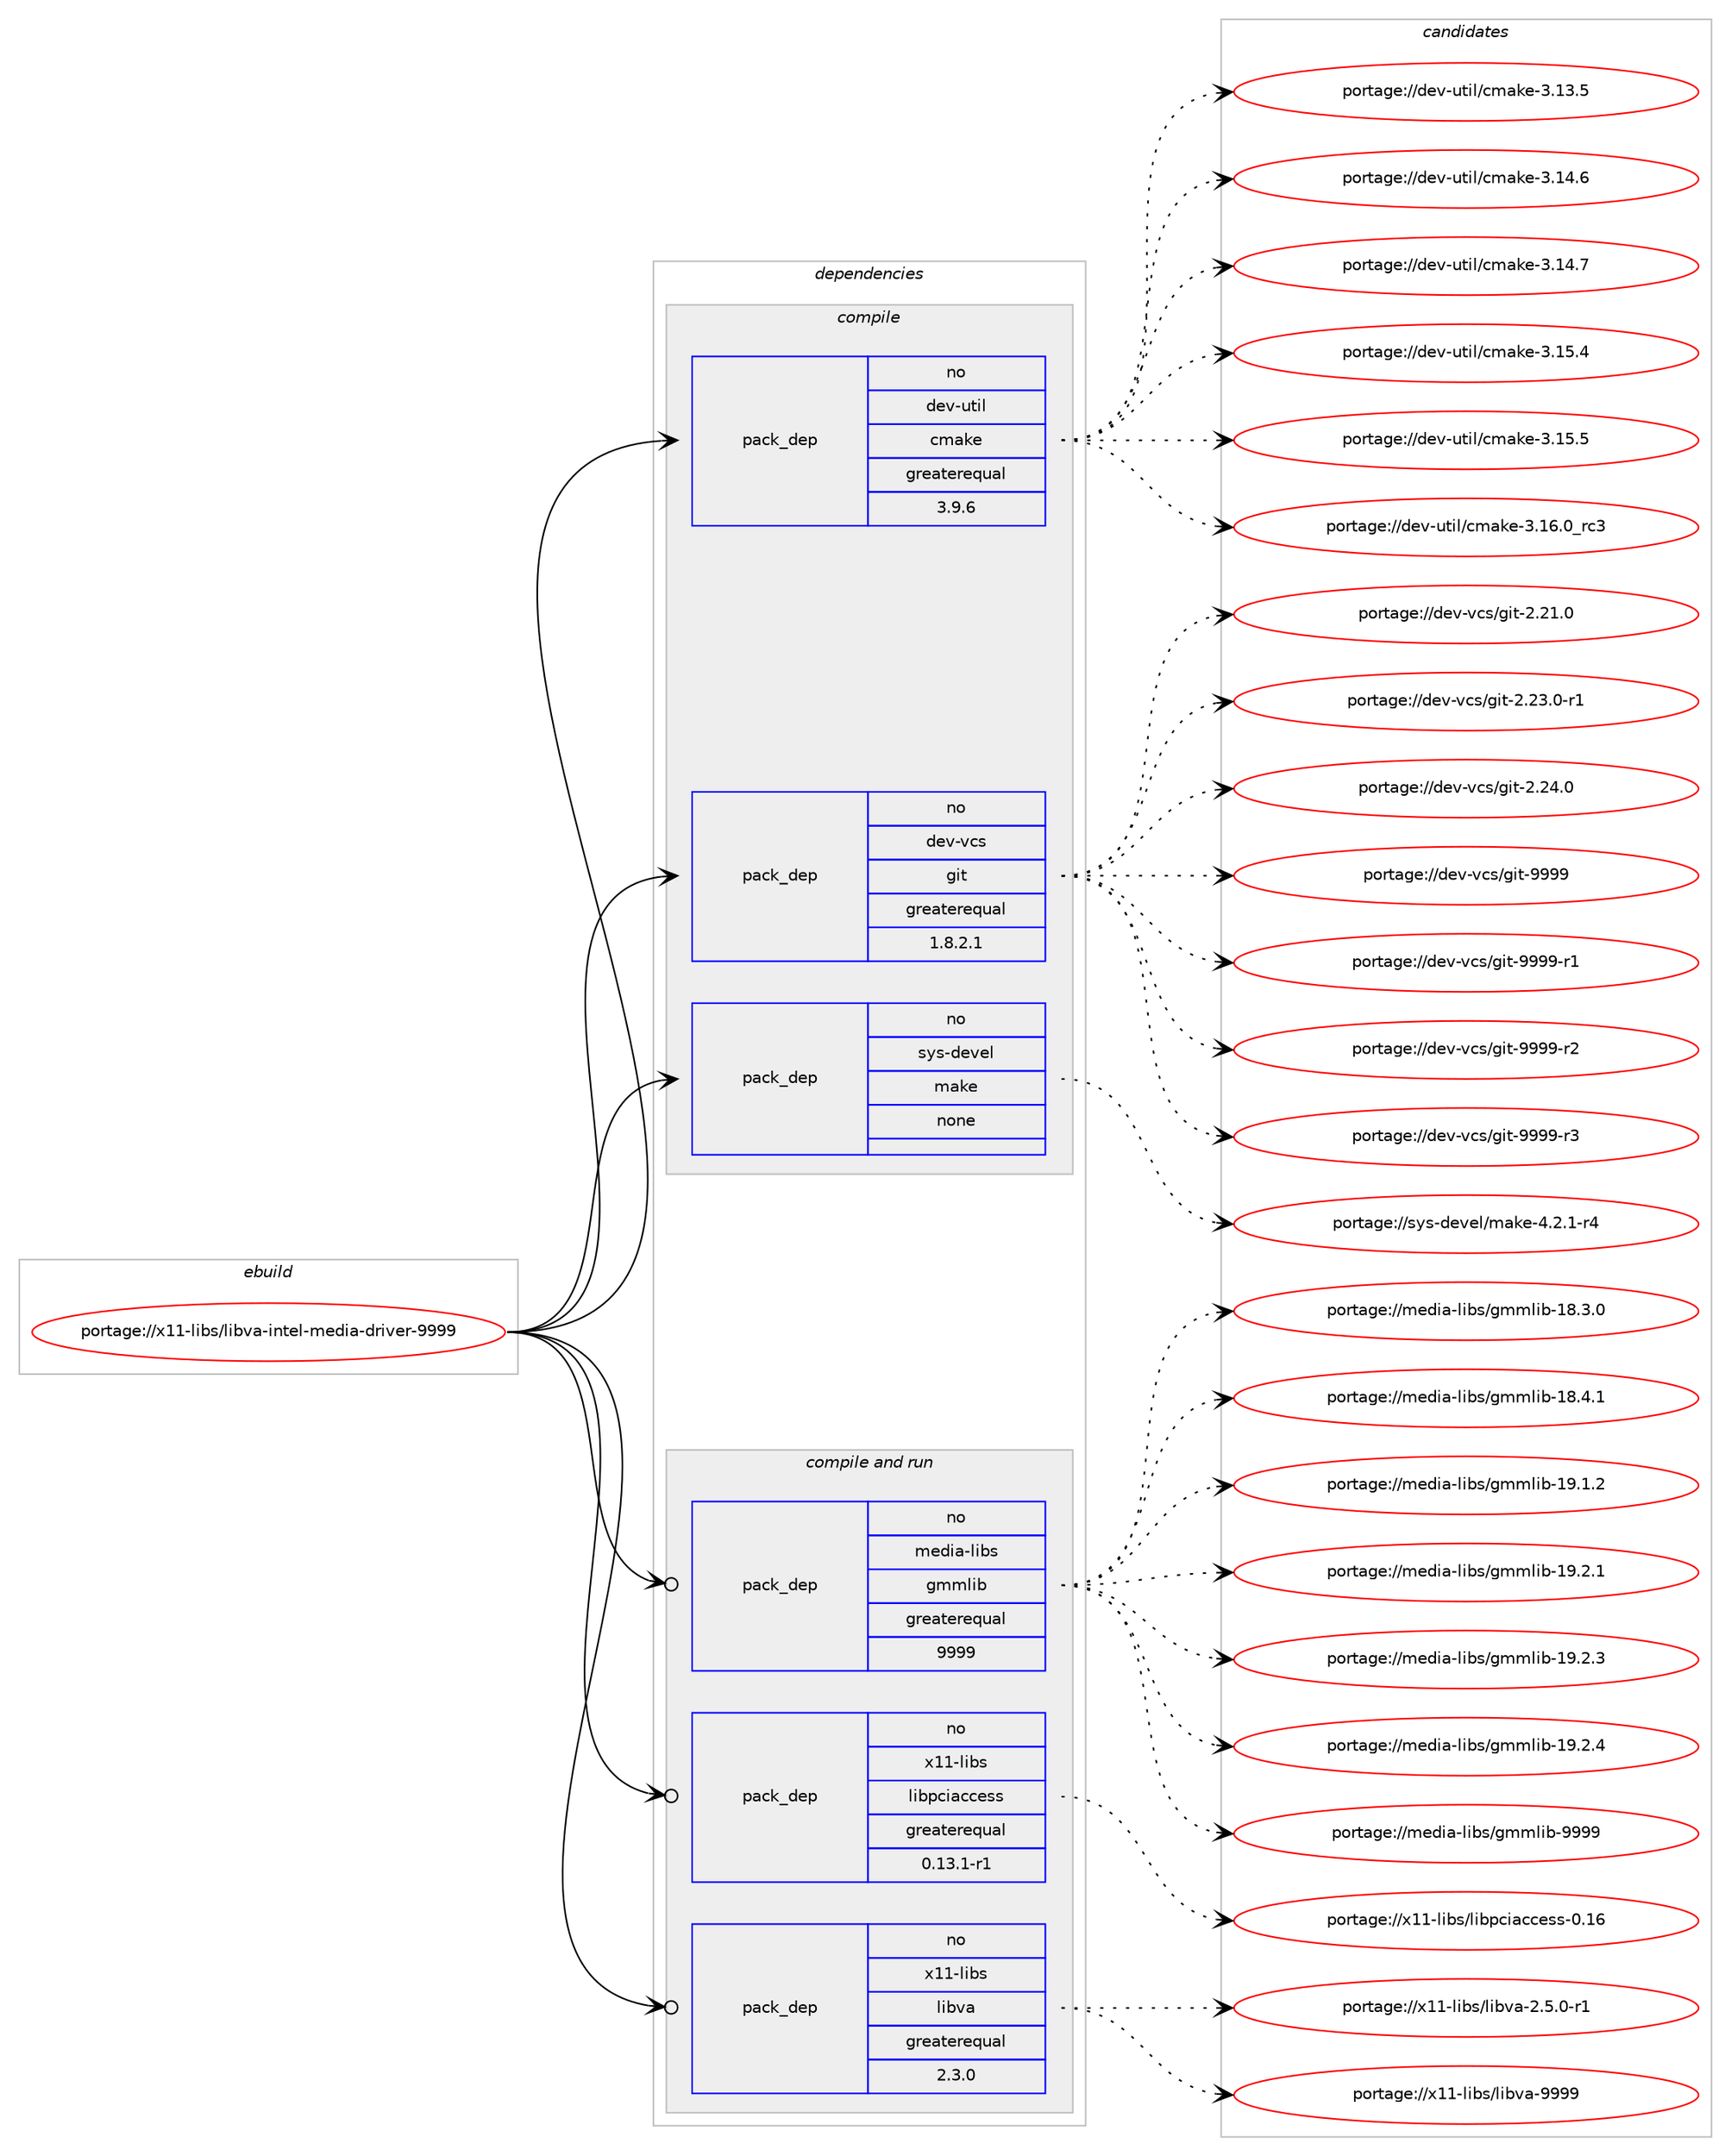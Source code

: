 digraph prolog {

# *************
# Graph options
# *************

newrank=true;
concentrate=true;
compound=true;
graph [rankdir=LR,fontname=Helvetica,fontsize=10,ranksep=1.5];#, ranksep=2.5, nodesep=0.2];
edge  [arrowhead=vee];
node  [fontname=Helvetica,fontsize=10];

# **********
# The ebuild
# **********

subgraph cluster_leftcol {
color=gray;
rank=same;
label=<<i>ebuild</i>>;
id [label="portage://x11-libs/libva-intel-media-driver-9999", color=red, width=4, href="../x11-libs/libva-intel-media-driver-9999.svg"];
}

# ****************
# The dependencies
# ****************

subgraph cluster_midcol {
color=gray;
label=<<i>dependencies</i>>;
subgraph cluster_compile {
fillcolor="#eeeeee";
style=filled;
label=<<i>compile</i>>;
subgraph pack334345 {
dependency450477 [label=<<TABLE BORDER="0" CELLBORDER="1" CELLSPACING="0" CELLPADDING="4" WIDTH="220"><TR><TD ROWSPAN="6" CELLPADDING="30">pack_dep</TD></TR><TR><TD WIDTH="110">no</TD></TR><TR><TD>dev-util</TD></TR><TR><TD>cmake</TD></TR><TR><TD>greaterequal</TD></TR><TR><TD>3.9.6</TD></TR></TABLE>>, shape=none, color=blue];
}
id:e -> dependency450477:w [weight=20,style="solid",arrowhead="vee"];
subgraph pack334346 {
dependency450478 [label=<<TABLE BORDER="0" CELLBORDER="1" CELLSPACING="0" CELLPADDING="4" WIDTH="220"><TR><TD ROWSPAN="6" CELLPADDING="30">pack_dep</TD></TR><TR><TD WIDTH="110">no</TD></TR><TR><TD>dev-vcs</TD></TR><TR><TD>git</TD></TR><TR><TD>greaterequal</TD></TR><TR><TD>1.8.2.1</TD></TR></TABLE>>, shape=none, color=blue];
}
id:e -> dependency450478:w [weight=20,style="solid",arrowhead="vee"];
subgraph pack334347 {
dependency450479 [label=<<TABLE BORDER="0" CELLBORDER="1" CELLSPACING="0" CELLPADDING="4" WIDTH="220"><TR><TD ROWSPAN="6" CELLPADDING="30">pack_dep</TD></TR><TR><TD WIDTH="110">no</TD></TR><TR><TD>sys-devel</TD></TR><TR><TD>make</TD></TR><TR><TD>none</TD></TR><TR><TD></TD></TR></TABLE>>, shape=none, color=blue];
}
id:e -> dependency450479:w [weight=20,style="solid",arrowhead="vee"];
}
subgraph cluster_compileandrun {
fillcolor="#eeeeee";
style=filled;
label=<<i>compile and run</i>>;
subgraph pack334348 {
dependency450480 [label=<<TABLE BORDER="0" CELLBORDER="1" CELLSPACING="0" CELLPADDING="4" WIDTH="220"><TR><TD ROWSPAN="6" CELLPADDING="30">pack_dep</TD></TR><TR><TD WIDTH="110">no</TD></TR><TR><TD>media-libs</TD></TR><TR><TD>gmmlib</TD></TR><TR><TD>greaterequal</TD></TR><TR><TD>9999</TD></TR></TABLE>>, shape=none, color=blue];
}
id:e -> dependency450480:w [weight=20,style="solid",arrowhead="odotvee"];
subgraph pack334349 {
dependency450481 [label=<<TABLE BORDER="0" CELLBORDER="1" CELLSPACING="0" CELLPADDING="4" WIDTH="220"><TR><TD ROWSPAN="6" CELLPADDING="30">pack_dep</TD></TR><TR><TD WIDTH="110">no</TD></TR><TR><TD>x11-libs</TD></TR><TR><TD>libpciaccess</TD></TR><TR><TD>greaterequal</TD></TR><TR><TD>0.13.1-r1</TD></TR></TABLE>>, shape=none, color=blue];
}
id:e -> dependency450481:w [weight=20,style="solid",arrowhead="odotvee"];
subgraph pack334350 {
dependency450482 [label=<<TABLE BORDER="0" CELLBORDER="1" CELLSPACING="0" CELLPADDING="4" WIDTH="220"><TR><TD ROWSPAN="6" CELLPADDING="30">pack_dep</TD></TR><TR><TD WIDTH="110">no</TD></TR><TR><TD>x11-libs</TD></TR><TR><TD>libva</TD></TR><TR><TD>greaterequal</TD></TR><TR><TD>2.3.0</TD></TR></TABLE>>, shape=none, color=blue];
}
id:e -> dependency450482:w [weight=20,style="solid",arrowhead="odotvee"];
}
subgraph cluster_run {
fillcolor="#eeeeee";
style=filled;
label=<<i>run</i>>;
}
}

# **************
# The candidates
# **************

subgraph cluster_choices {
rank=same;
color=gray;
label=<<i>candidates</i>>;

subgraph choice334345 {
color=black;
nodesep=1;
choiceportage1001011184511711610510847991099710710145514649514653 [label="portage://dev-util/cmake-3.13.5", color=red, width=4,href="../dev-util/cmake-3.13.5.svg"];
choiceportage1001011184511711610510847991099710710145514649524654 [label="portage://dev-util/cmake-3.14.6", color=red, width=4,href="../dev-util/cmake-3.14.6.svg"];
choiceportage1001011184511711610510847991099710710145514649524655 [label="portage://dev-util/cmake-3.14.7", color=red, width=4,href="../dev-util/cmake-3.14.7.svg"];
choiceportage1001011184511711610510847991099710710145514649534652 [label="portage://dev-util/cmake-3.15.4", color=red, width=4,href="../dev-util/cmake-3.15.4.svg"];
choiceportage1001011184511711610510847991099710710145514649534653 [label="portage://dev-util/cmake-3.15.5", color=red, width=4,href="../dev-util/cmake-3.15.5.svg"];
choiceportage1001011184511711610510847991099710710145514649544648951149951 [label="portage://dev-util/cmake-3.16.0_rc3", color=red, width=4,href="../dev-util/cmake-3.16.0_rc3.svg"];
dependency450477:e -> choiceportage1001011184511711610510847991099710710145514649514653:w [style=dotted,weight="100"];
dependency450477:e -> choiceportage1001011184511711610510847991099710710145514649524654:w [style=dotted,weight="100"];
dependency450477:e -> choiceportage1001011184511711610510847991099710710145514649524655:w [style=dotted,weight="100"];
dependency450477:e -> choiceportage1001011184511711610510847991099710710145514649534652:w [style=dotted,weight="100"];
dependency450477:e -> choiceportage1001011184511711610510847991099710710145514649534653:w [style=dotted,weight="100"];
dependency450477:e -> choiceportage1001011184511711610510847991099710710145514649544648951149951:w [style=dotted,weight="100"];
}
subgraph choice334346 {
color=black;
nodesep=1;
choiceportage10010111845118991154710310511645504650494648 [label="portage://dev-vcs/git-2.21.0", color=red, width=4,href="../dev-vcs/git-2.21.0.svg"];
choiceportage100101118451189911547103105116455046505146484511449 [label="portage://dev-vcs/git-2.23.0-r1", color=red, width=4,href="../dev-vcs/git-2.23.0-r1.svg"];
choiceportage10010111845118991154710310511645504650524648 [label="portage://dev-vcs/git-2.24.0", color=red, width=4,href="../dev-vcs/git-2.24.0.svg"];
choiceportage1001011184511899115471031051164557575757 [label="portage://dev-vcs/git-9999", color=red, width=4,href="../dev-vcs/git-9999.svg"];
choiceportage10010111845118991154710310511645575757574511449 [label="portage://dev-vcs/git-9999-r1", color=red, width=4,href="../dev-vcs/git-9999-r1.svg"];
choiceportage10010111845118991154710310511645575757574511450 [label="portage://dev-vcs/git-9999-r2", color=red, width=4,href="../dev-vcs/git-9999-r2.svg"];
choiceportage10010111845118991154710310511645575757574511451 [label="portage://dev-vcs/git-9999-r3", color=red, width=4,href="../dev-vcs/git-9999-r3.svg"];
dependency450478:e -> choiceportage10010111845118991154710310511645504650494648:w [style=dotted,weight="100"];
dependency450478:e -> choiceportage100101118451189911547103105116455046505146484511449:w [style=dotted,weight="100"];
dependency450478:e -> choiceportage10010111845118991154710310511645504650524648:w [style=dotted,weight="100"];
dependency450478:e -> choiceportage1001011184511899115471031051164557575757:w [style=dotted,weight="100"];
dependency450478:e -> choiceportage10010111845118991154710310511645575757574511449:w [style=dotted,weight="100"];
dependency450478:e -> choiceportage10010111845118991154710310511645575757574511450:w [style=dotted,weight="100"];
dependency450478:e -> choiceportage10010111845118991154710310511645575757574511451:w [style=dotted,weight="100"];
}
subgraph choice334347 {
color=black;
nodesep=1;
choiceportage1151211154510010111810110847109971071014552465046494511452 [label="portage://sys-devel/make-4.2.1-r4", color=red, width=4,href="../sys-devel/make-4.2.1-r4.svg"];
dependency450479:e -> choiceportage1151211154510010111810110847109971071014552465046494511452:w [style=dotted,weight="100"];
}
subgraph choice334348 {
color=black;
nodesep=1;
choiceportage109101100105974510810598115471031091091081059845495646514648 [label="portage://media-libs/gmmlib-18.3.0", color=red, width=4,href="../media-libs/gmmlib-18.3.0.svg"];
choiceportage109101100105974510810598115471031091091081059845495646524649 [label="portage://media-libs/gmmlib-18.4.1", color=red, width=4,href="../media-libs/gmmlib-18.4.1.svg"];
choiceportage109101100105974510810598115471031091091081059845495746494650 [label="portage://media-libs/gmmlib-19.1.2", color=red, width=4,href="../media-libs/gmmlib-19.1.2.svg"];
choiceportage109101100105974510810598115471031091091081059845495746504649 [label="portage://media-libs/gmmlib-19.2.1", color=red, width=4,href="../media-libs/gmmlib-19.2.1.svg"];
choiceportage109101100105974510810598115471031091091081059845495746504651 [label="portage://media-libs/gmmlib-19.2.3", color=red, width=4,href="../media-libs/gmmlib-19.2.3.svg"];
choiceportage109101100105974510810598115471031091091081059845495746504652 [label="portage://media-libs/gmmlib-19.2.4", color=red, width=4,href="../media-libs/gmmlib-19.2.4.svg"];
choiceportage10910110010597451081059811547103109109108105984557575757 [label="portage://media-libs/gmmlib-9999", color=red, width=4,href="../media-libs/gmmlib-9999.svg"];
dependency450480:e -> choiceportage109101100105974510810598115471031091091081059845495646514648:w [style=dotted,weight="100"];
dependency450480:e -> choiceportage109101100105974510810598115471031091091081059845495646524649:w [style=dotted,weight="100"];
dependency450480:e -> choiceportage109101100105974510810598115471031091091081059845495746494650:w [style=dotted,weight="100"];
dependency450480:e -> choiceportage109101100105974510810598115471031091091081059845495746504649:w [style=dotted,weight="100"];
dependency450480:e -> choiceportage109101100105974510810598115471031091091081059845495746504651:w [style=dotted,weight="100"];
dependency450480:e -> choiceportage109101100105974510810598115471031091091081059845495746504652:w [style=dotted,weight="100"];
dependency450480:e -> choiceportage10910110010597451081059811547103109109108105984557575757:w [style=dotted,weight="100"];
}
subgraph choice334349 {
color=black;
nodesep=1;
choiceportage120494945108105981154710810598112991059799991011151154548464954 [label="portage://x11-libs/libpciaccess-0.16", color=red, width=4,href="../x11-libs/libpciaccess-0.16.svg"];
dependency450481:e -> choiceportage120494945108105981154710810598112991059799991011151154548464954:w [style=dotted,weight="100"];
}
subgraph choice334350 {
color=black;
nodesep=1;
choiceportage120494945108105981154710810598118974550465346484511449 [label="portage://x11-libs/libva-2.5.0-r1", color=red, width=4,href="../x11-libs/libva-2.5.0-r1.svg"];
choiceportage120494945108105981154710810598118974557575757 [label="portage://x11-libs/libva-9999", color=red, width=4,href="../x11-libs/libva-9999.svg"];
dependency450482:e -> choiceportage120494945108105981154710810598118974550465346484511449:w [style=dotted,weight="100"];
dependency450482:e -> choiceportage120494945108105981154710810598118974557575757:w [style=dotted,weight="100"];
}
}

}
